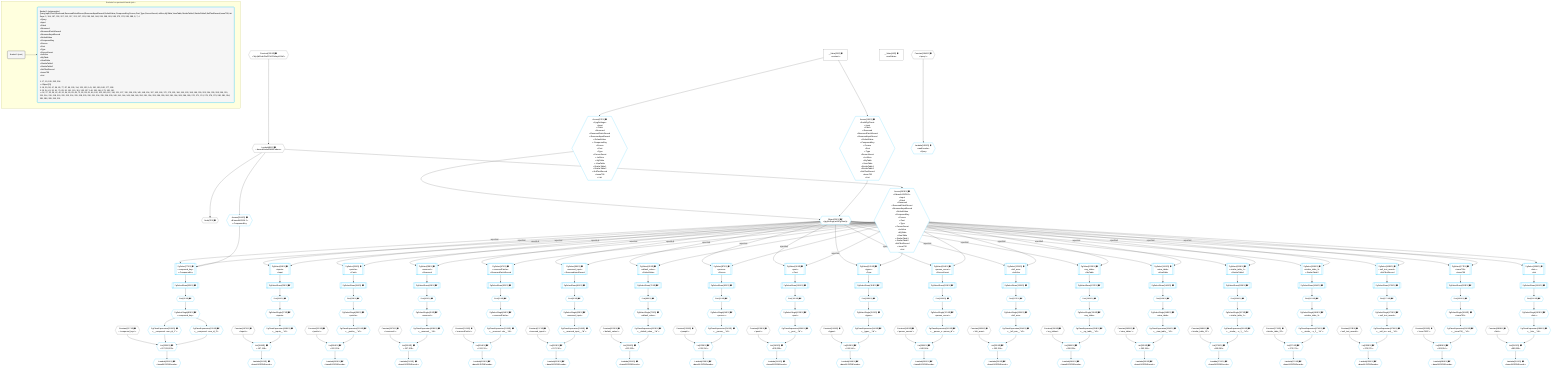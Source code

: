 %%{init: {'themeVariables': { 'fontSize': '12px'}}}%%
graph TD
    classDef path fill:#eee,stroke:#000,color:#000
    classDef plan fill:#fff,stroke-width:1px,color:#000
    classDef itemplan fill:#fff,stroke-width:2px,color:#000
    classDef unbatchedplan fill:#dff,stroke-width:1px,color:#000
    classDef sideeffectplan fill:#fcc,stroke-width:2px,color:#000
    classDef bucket fill:#f6f6f6,color:#000,stroke-width:2px,text-align:left

    subgraph "Buckets for queries/v4/node-just-c"
    Bucket0("Bucket 0 (root)"):::bucket
    Bucket1("Bucket 1 (polymorphic)<br />Query,Input,Patch,Reserved,ReservedPatchRecord,ReservedInputRecord,DefaultValue,CompoundKey,Person,Post,Type,PersonSecret,LeftArm,MyTable,ViewTable,SimilarTable1,SimilarTable2,NullTestRecord,Issue756,List<br />Deps: 2, 194, 197, 202, 207, 212, 217, 222, 227, 233, 238, 243, 248, 253, 258, 263, 268, 273, 278, 283, 288, 8, 7, 4<br />ᐳQuery<br />ᐳInput<br />ᐳPatch<br />ᐳReserved<br />ᐳReservedPatchRecord<br />ᐳReservedInputRecord<br />ᐳDefaultValue<br />ᐳCompoundKey<br />ᐳPerson<br />ᐳPost<br />ᐳType<br />ᐳPersonSecret<br />ᐳLeftArm<br />ᐳMyTable<br />ᐳViewTable<br />ᐳSimilarTable1<br />ᐳSimilarTable2<br />ᐳNullTestRecord<br />ᐳIssue756<br />ᐳList<br /><br />1: 17, 19, 195, 293, 294<br />ᐳ: Object[21]<br />2: 16, 29, 38, 47, 56, 65, 77, 87, 96, 105, 114, 123, 132, 141, 150, 159, 168, 177, 186<br />3: 25, 34, 43, 52, 61, 70, 83, 92, 101, 110, 119, 128, 137, 146, 155, 164, 173, 182, 191<br />ᐳ: 24, 27, 33, 36, 42, 45, 51, 54, 60, 63, 69, 72, 82, 85, 91, 94, 100, 103, 109, 112, 118, 121, 127, 130, 136, 139, 145, 148, 154, 157, 163, 166, 172, 175, 181, 184, 190, 193, 198, 199, 200, 203, 204, 205, 208, 209, 210, 213, 214, 215, 218, 219, 220, 223, 224, 225, 228, 229, 230, 231, 234, 235, 236, 239, 240, 241, 244, 245, 246, 249, 250, 251, 254, 255, 256, 259, 260, 261, 264, 265, 266, 269, 270, 271, 274, 275, 276, 279, 280, 281, 284, 285, 286, 289, 290, 291"):::bucket
    end
    Bucket0 --> Bucket1

    %% plan dependencies
    Node7{{"Node[7∈0] ➊"}}:::plan
    Lambda8{{"Lambda[8∈0] ➊<br />ᐸdecodeNodeIdWithCodecsᐳ"}}:::plan
    Lambda8 --> Node7
    Constant295{{"Constant[295∈0] ➊<br />ᐸ'WyJjb21wb3VuZF9rZXlzIiwyLDNd'ᐳ"}}:::plan
    Constant295 --> Lambda8
    __Value2["__Value[2∈0] ➊<br />ᐸcontextᐳ"]:::plan
    __Value4["__Value[4∈0] ➊<br />ᐸrootValueᐳ"]:::plan
    Constant194{{"Constant[194∈0] ➊<br />ᐸ'query'ᐳ"}}:::plan
    Constant197{{"Constant[197∈0] ➊<br />ᐸ'inputs'ᐳ"}}:::plan
    Constant202{{"Constant[202∈0] ➊<br />ᐸ'patchs'ᐳ"}}:::plan
    Constant207{{"Constant[207∈0] ➊<br />ᐸ'reserveds'ᐳ"}}:::plan
    Constant212{{"Constant[212∈0] ➊<br />ᐸ'reservedPatchs'ᐳ"}}:::plan
    Constant217{{"Constant[217∈0] ➊<br />ᐸ'reserved_inputs'ᐳ"}}:::plan
    Constant222{{"Constant[222∈0] ➊<br />ᐸ'default_values'ᐳ"}}:::plan
    Constant227{{"Constant[227∈0] ➊<br />ᐸ'compound_keys'ᐳ"}}:::plan
    Constant233{{"Constant[233∈0] ➊<br />ᐸ'people'ᐳ"}}:::plan
    Constant238{{"Constant[238∈0] ➊<br />ᐸ'posts'ᐳ"}}:::plan
    Constant243{{"Constant[243∈0] ➊<br />ᐸ'types'ᐳ"}}:::plan
    Constant248{{"Constant[248∈0] ➊<br />ᐸ'person_secrets'ᐳ"}}:::plan
    Constant253{{"Constant[253∈0] ➊<br />ᐸ'left_arms'ᐳ"}}:::plan
    Constant258{{"Constant[258∈0] ➊<br />ᐸ'my_tables'ᐳ"}}:::plan
    Constant263{{"Constant[263∈0] ➊<br />ᐸ'view_tables'ᐳ"}}:::plan
    Constant268{{"Constant[268∈0] ➊<br />ᐸ'similar_table_1S'ᐳ"}}:::plan
    Constant273{{"Constant[273∈0] ➊<br />ᐸ'similar_table_2S'ᐳ"}}:::plan
    Constant278{{"Constant[278∈0] ➊<br />ᐸ'null_test_records'ᐳ"}}:::plan
    Constant283{{"Constant[283∈0] ➊<br />ᐸ'issue756S'ᐳ"}}:::plan
    Constant288{{"Constant[288∈0] ➊<br />ᐸ'lists'ᐳ"}}:::plan
    PgSelect77[["PgSelect[77∈1] ➊<br />ᐸcompound_keyᐳ<br />ᐳCompoundKey"]]:::plan
    Object21{{"Object[21∈1] ➊^<br />ᐸ{pgSettings,withPgClient}ᐳ"}}:::plan
    Access293{{"Access[293∈1] ➊<br />ᐸ8.base64JSON.1ᐳ<br />ᐳInput<br />ᐳPatch<br />ᐳReserved<br />ᐳReservedPatchRecord<br />ᐳReservedInputRecord<br />ᐳDefaultValue<br />ᐳCompoundKey<br />ᐳPerson<br />ᐳPost<br />ᐳType<br />ᐳPersonSecret<br />ᐳLeftArm<br />ᐳMyTable<br />ᐳViewTable<br />ᐳSimilarTable1<br />ᐳSimilarTable2<br />ᐳNullTestRecord<br />ᐳIssue756<br />ᐳList"}}:::plan
    Access294{{"Access[294∈1] ➊<br />ᐸ8.base64JSON.2ᐳ<br />ᐳCompoundKey"}}:::plan
    Object21 -->|rejectNull| PgSelect77
    Access293 -->|rejectNull| PgSelect77
    Access294 --> PgSelect77
    List230{{"List[230∈1] ➊^<br />ᐸ227,228,229ᐳ"}}:::plan
    PgClassExpression228{{"PgClassExpression[228∈1] ➊^<br />ᐸ__compound...rson_id_1”ᐳ"}}:::plan
    PgClassExpression229{{"PgClassExpression[229∈1] ➊^<br />ᐸ__compound...rson_id_2”ᐳ"}}:::plan
    Constant227 & PgClassExpression228 & PgClassExpression229 --> List230
    PgSelect16[["PgSelect[16∈1] ➊<br />ᐸinputsᐳ<br />ᐳInput"]]:::plan
    Object21 -->|rejectNull| PgSelect16
    Access293 --> PgSelect16
    Access17{{"Access[17∈1] ➊<br />ᐸ2.pgSettingsᐳ<br />ᐳInput<br />ᐳPatch<br />ᐳReserved<br />ᐳReservedPatchRecord<br />ᐳReservedInputRecord<br />ᐳDefaultValue<br />ᐳCompoundKey<br />ᐳPerson<br />ᐳPost<br />ᐳType<br />ᐳPersonSecret<br />ᐳLeftArm<br />ᐳMyTable<br />ᐳViewTable<br />ᐳSimilarTable1<br />ᐳSimilarTable2<br />ᐳNullTestRecord<br />ᐳIssue756<br />ᐳList"}}:::plan
    Access19{{"Access[19∈1] ➊<br />ᐸ2.withPgClientᐳ<br />ᐳInput<br />ᐳPatch<br />ᐳReserved<br />ᐳReservedPatchRecord<br />ᐳReservedInputRecord<br />ᐳDefaultValue<br />ᐳCompoundKey<br />ᐳPerson<br />ᐳPost<br />ᐳType<br />ᐳPersonSecret<br />ᐳLeftArm<br />ᐳMyTable<br />ᐳViewTable<br />ᐳSimilarTable1<br />ᐳSimilarTable2<br />ᐳNullTestRecord<br />ᐳIssue756<br />ᐳList"}}:::plan
    Access17 & Access19 --> Object21
    PgSelect29[["PgSelect[29∈1] ➊<br />ᐸpatchsᐳ<br />ᐳPatch"]]:::plan
    Object21 -->|rejectNull| PgSelect29
    Access293 --> PgSelect29
    PgSelect38[["PgSelect[38∈1] ➊<br />ᐸreservedᐳ<br />ᐳReserved"]]:::plan
    Object21 -->|rejectNull| PgSelect38
    Access293 --> PgSelect38
    PgSelect47[["PgSelect[47∈1] ➊<br />ᐸreservedPatchsᐳ<br />ᐳReservedPatchRecord"]]:::plan
    Object21 -->|rejectNull| PgSelect47
    Access293 --> PgSelect47
    PgSelect56[["PgSelect[56∈1] ➊<br />ᐸreserved_inputᐳ<br />ᐳReservedInputRecord"]]:::plan
    Object21 -->|rejectNull| PgSelect56
    Access293 --> PgSelect56
    PgSelect65[["PgSelect[65∈1] ➊<br />ᐸdefault_valueᐳ<br />ᐳDefaultValue"]]:::plan
    Object21 -->|rejectNull| PgSelect65
    Access293 --> PgSelect65
    PgSelect87[["PgSelect[87∈1] ➊<br />ᐸpersonᐳ<br />ᐳPerson"]]:::plan
    Object21 -->|rejectNull| PgSelect87
    Access293 --> PgSelect87
    PgSelect96[["PgSelect[96∈1] ➊<br />ᐸpostᐳ<br />ᐳPost"]]:::plan
    Object21 -->|rejectNull| PgSelect96
    Access293 --> PgSelect96
    PgSelect105[["PgSelect[105∈1] ➊<br />ᐸtypesᐳ<br />ᐳType"]]:::plan
    Object21 -->|rejectNull| PgSelect105
    Access293 --> PgSelect105
    PgSelect114[["PgSelect[114∈1] ➊<br />ᐸperson_secretᐳ<br />ᐳPersonSecret"]]:::plan
    Object21 -->|rejectNull| PgSelect114
    Access293 --> PgSelect114
    PgSelect123[["PgSelect[123∈1] ➊<br />ᐸleft_armᐳ<br />ᐳLeftArm"]]:::plan
    Object21 -->|rejectNull| PgSelect123
    Access293 --> PgSelect123
    PgSelect132[["PgSelect[132∈1] ➊<br />ᐸmy_tableᐳ<br />ᐳMyTable"]]:::plan
    Object21 -->|rejectNull| PgSelect132
    Access293 --> PgSelect132
    PgSelect141[["PgSelect[141∈1] ➊<br />ᐸview_tableᐳ<br />ᐳViewTable"]]:::plan
    Object21 -->|rejectNull| PgSelect141
    Access293 --> PgSelect141
    PgSelect150[["PgSelect[150∈1] ➊<br />ᐸsimilar_table_1ᐳ<br />ᐳSimilarTable1"]]:::plan
    Object21 -->|rejectNull| PgSelect150
    Access293 --> PgSelect150
    PgSelect159[["PgSelect[159∈1] ➊<br />ᐸsimilar_table_2ᐳ<br />ᐳSimilarTable2"]]:::plan
    Object21 -->|rejectNull| PgSelect159
    Access293 --> PgSelect159
    PgSelect168[["PgSelect[168∈1] ➊<br />ᐸnull_test_recordᐳ<br />ᐳNullTestRecord"]]:::plan
    Object21 -->|rejectNull| PgSelect168
    Access293 --> PgSelect168
    PgSelect177[["PgSelect[177∈1] ➊<br />ᐸissue756ᐳ<br />ᐳIssue756"]]:::plan
    Object21 -->|rejectNull| PgSelect177
    Access293 --> PgSelect177
    PgSelect186[["PgSelect[186∈1] ➊<br />ᐸlistsᐳ<br />ᐳList"]]:::plan
    Object21 -->|rejectNull| PgSelect186
    Access293 --> PgSelect186
    List199{{"List[199∈1] ➊^<br />ᐸ197,198ᐳ"}}:::plan
    PgClassExpression198{{"PgClassExpression[198∈1] ➊^<br />ᐸ__inputs__.”id”ᐳ"}}:::plan
    Constant197 & PgClassExpression198 --> List199
    List204{{"List[204∈1] ➊^<br />ᐸ202,203ᐳ"}}:::plan
    PgClassExpression203{{"PgClassExpression[203∈1] ➊^<br />ᐸ__patchs__.”id”ᐳ"}}:::plan
    Constant202 & PgClassExpression203 --> List204
    List209{{"List[209∈1] ➊^<br />ᐸ207,208ᐳ"}}:::plan
    PgClassExpression208{{"PgClassExpression[208∈1] ➊^<br />ᐸ__reserved__.”id”ᐳ"}}:::plan
    Constant207 & PgClassExpression208 --> List209
    List214{{"List[214∈1] ➊^<br />ᐸ212,213ᐳ"}}:::plan
    PgClassExpression213{{"PgClassExpression[213∈1] ➊^<br />ᐸ__reserved...chs__.”id”ᐳ"}}:::plan
    Constant212 & PgClassExpression213 --> List214
    List219{{"List[219∈1] ➊^<br />ᐸ217,218ᐳ"}}:::plan
    PgClassExpression218{{"PgClassExpression[218∈1] ➊^<br />ᐸ__reserved_input__.”id”ᐳ"}}:::plan
    Constant217 & PgClassExpression218 --> List219
    List224{{"List[224∈1] ➊^<br />ᐸ222,223ᐳ"}}:::plan
    PgClassExpression223{{"PgClassExpression[223∈1] ➊^<br />ᐸ__default_value__.”id”ᐳ"}}:::plan
    Constant222 & PgClassExpression223 --> List224
    List235{{"List[235∈1] ➊^<br />ᐸ233,234ᐳ"}}:::plan
    PgClassExpression234{{"PgClassExpression[234∈1] ➊^<br />ᐸ__person__.”id”ᐳ"}}:::plan
    Constant233 & PgClassExpression234 --> List235
    List240{{"List[240∈1] ➊^<br />ᐸ238,239ᐳ"}}:::plan
    PgClassExpression239{{"PgClassExpression[239∈1] ➊^<br />ᐸ__post__.”id”ᐳ"}}:::plan
    Constant238 & PgClassExpression239 --> List240
    List245{{"List[245∈1] ➊^<br />ᐸ243,244ᐳ"}}:::plan
    PgClassExpression244{{"PgClassExpression[244∈1] ➊^<br />ᐸ__types__.”id”ᐳ"}}:::plan
    Constant243 & PgClassExpression244 --> List245
    List250{{"List[250∈1] ➊^<br />ᐸ248,249ᐳ"}}:::plan
    PgClassExpression249{{"PgClassExpression[249∈1] ➊^<br />ᐸ__person_s...person_id”ᐳ"}}:::plan
    Constant248 & PgClassExpression249 --> List250
    List255{{"List[255∈1] ➊^<br />ᐸ253,254ᐳ"}}:::plan
    PgClassExpression254{{"PgClassExpression[254∈1] ➊^<br />ᐸ__left_arm__.”id”ᐳ"}}:::plan
    Constant253 & PgClassExpression254 --> List255
    List260{{"List[260∈1] ➊^<br />ᐸ258,259ᐳ"}}:::plan
    PgClassExpression259{{"PgClassExpression[259∈1] ➊^<br />ᐸ__my_table__.”id”ᐳ"}}:::plan
    Constant258 & PgClassExpression259 --> List260
    List265{{"List[265∈1] ➊^<br />ᐸ263,264ᐳ"}}:::plan
    PgClassExpression264{{"PgClassExpression[264∈1] ➊^<br />ᐸ__view_table__.”id”ᐳ"}}:::plan
    Constant263 & PgClassExpression264 --> List265
    List270{{"List[270∈1] ➊^<br />ᐸ268,269ᐳ"}}:::plan
    PgClassExpression269{{"PgClassExpression[269∈1] ➊^<br />ᐸ__similar_...e_1__.”id”ᐳ"}}:::plan
    Constant268 & PgClassExpression269 --> List270
    List275{{"List[275∈1] ➊^<br />ᐸ273,274ᐳ"}}:::plan
    PgClassExpression274{{"PgClassExpression[274∈1] ➊^<br />ᐸ__similar_...e_2__.”id”ᐳ"}}:::plan
    Constant273 & PgClassExpression274 --> List275
    List280{{"List[280∈1] ➊^<br />ᐸ278,279ᐳ"}}:::plan
    PgClassExpression279{{"PgClassExpression[279∈1] ➊^<br />ᐸ__null_tes...ord__.”id”ᐳ"}}:::plan
    Constant278 & PgClassExpression279 --> List280
    List285{{"List[285∈1] ➊^<br />ᐸ283,284ᐳ"}}:::plan
    PgClassExpression284{{"PgClassExpression[284∈1] ➊^<br />ᐸ__issue756__.”id”ᐳ"}}:::plan
    Constant283 & PgClassExpression284 --> List285
    List290{{"List[290∈1] ➊^<br />ᐸ288,289ᐳ"}}:::plan
    PgClassExpression289{{"PgClassExpression[289∈1] ➊^<br />ᐸ__lists__.”id”ᐳ"}}:::plan
    Constant288 & PgClassExpression289 --> List290
    __Value2 --> Access17
    __Value2 --> Access19
    First24{{"First[24∈1] ➊^"}}:::plan
    PgSelectRows25[["PgSelectRows[25∈1] ➊^"]]:::plan
    PgSelectRows25 --> First24
    PgSelect16 --> PgSelectRows25
    PgSelectSingle27{{"PgSelectSingle[27∈1] ➊^<br />ᐸinputsᐳ"}}:::plan
    First24 --> PgSelectSingle27
    First33{{"First[33∈1] ➊^"}}:::plan
    PgSelectRows34[["PgSelectRows[34∈1] ➊^"]]:::plan
    PgSelectRows34 --> First33
    PgSelect29 --> PgSelectRows34
    PgSelectSingle36{{"PgSelectSingle[36∈1] ➊^<br />ᐸpatchsᐳ"}}:::plan
    First33 --> PgSelectSingle36
    First42{{"First[42∈1] ➊^"}}:::plan
    PgSelectRows43[["PgSelectRows[43∈1] ➊^"]]:::plan
    PgSelectRows43 --> First42
    PgSelect38 --> PgSelectRows43
    PgSelectSingle45{{"PgSelectSingle[45∈1] ➊^<br />ᐸreservedᐳ"}}:::plan
    First42 --> PgSelectSingle45
    First51{{"First[51∈1] ➊^"}}:::plan
    PgSelectRows52[["PgSelectRows[52∈1] ➊^"]]:::plan
    PgSelectRows52 --> First51
    PgSelect47 --> PgSelectRows52
    PgSelectSingle54{{"PgSelectSingle[54∈1] ➊^<br />ᐸreservedPatchsᐳ"}}:::plan
    First51 --> PgSelectSingle54
    First60{{"First[60∈1] ➊^"}}:::plan
    PgSelectRows61[["PgSelectRows[61∈1] ➊^"]]:::plan
    PgSelectRows61 --> First60
    PgSelect56 --> PgSelectRows61
    PgSelectSingle63{{"PgSelectSingle[63∈1] ➊^<br />ᐸreserved_inputᐳ"}}:::plan
    First60 --> PgSelectSingle63
    First69{{"First[69∈1] ➊^"}}:::plan
    PgSelectRows70[["PgSelectRows[70∈1] ➊^"]]:::plan
    PgSelectRows70 --> First69
    PgSelect65 --> PgSelectRows70
    PgSelectSingle72{{"PgSelectSingle[72∈1] ➊^<br />ᐸdefault_valueᐳ"}}:::plan
    First69 --> PgSelectSingle72
    First82{{"First[82∈1] ➊^"}}:::plan
    PgSelectRows83[["PgSelectRows[83∈1] ➊^"]]:::plan
    PgSelectRows83 --> First82
    PgSelect77 --> PgSelectRows83
    PgSelectSingle85{{"PgSelectSingle[85∈1] ➊^<br />ᐸcompound_keyᐳ"}}:::plan
    First82 --> PgSelectSingle85
    First91{{"First[91∈1] ➊^"}}:::plan
    PgSelectRows92[["PgSelectRows[92∈1] ➊^"]]:::plan
    PgSelectRows92 --> First91
    PgSelect87 --> PgSelectRows92
    PgSelectSingle94{{"PgSelectSingle[94∈1] ➊^<br />ᐸpersonᐳ"}}:::plan
    First91 --> PgSelectSingle94
    First100{{"First[100∈1] ➊^"}}:::plan
    PgSelectRows101[["PgSelectRows[101∈1] ➊^"]]:::plan
    PgSelectRows101 --> First100
    PgSelect96 --> PgSelectRows101
    PgSelectSingle103{{"PgSelectSingle[103∈1] ➊^<br />ᐸpostᐳ"}}:::plan
    First100 --> PgSelectSingle103
    First109{{"First[109∈1] ➊^"}}:::plan
    PgSelectRows110[["PgSelectRows[110∈1] ➊^"]]:::plan
    PgSelectRows110 --> First109
    PgSelect105 --> PgSelectRows110
    PgSelectSingle112{{"PgSelectSingle[112∈1] ➊^<br />ᐸtypesᐳ"}}:::plan
    First109 --> PgSelectSingle112
    First118{{"First[118∈1] ➊^"}}:::plan
    PgSelectRows119[["PgSelectRows[119∈1] ➊^"]]:::plan
    PgSelectRows119 --> First118
    PgSelect114 --> PgSelectRows119
    PgSelectSingle121{{"PgSelectSingle[121∈1] ➊^<br />ᐸperson_secretᐳ"}}:::plan
    First118 --> PgSelectSingle121
    First127{{"First[127∈1] ➊^"}}:::plan
    PgSelectRows128[["PgSelectRows[128∈1] ➊^"]]:::plan
    PgSelectRows128 --> First127
    PgSelect123 --> PgSelectRows128
    PgSelectSingle130{{"PgSelectSingle[130∈1] ➊^<br />ᐸleft_armᐳ"}}:::plan
    First127 --> PgSelectSingle130
    First136{{"First[136∈1] ➊^"}}:::plan
    PgSelectRows137[["PgSelectRows[137∈1] ➊^"]]:::plan
    PgSelectRows137 --> First136
    PgSelect132 --> PgSelectRows137
    PgSelectSingle139{{"PgSelectSingle[139∈1] ➊^<br />ᐸmy_tableᐳ"}}:::plan
    First136 --> PgSelectSingle139
    First145{{"First[145∈1] ➊^"}}:::plan
    PgSelectRows146[["PgSelectRows[146∈1] ➊^"]]:::plan
    PgSelectRows146 --> First145
    PgSelect141 --> PgSelectRows146
    PgSelectSingle148{{"PgSelectSingle[148∈1] ➊^<br />ᐸview_tableᐳ"}}:::plan
    First145 --> PgSelectSingle148
    First154{{"First[154∈1] ➊^"}}:::plan
    PgSelectRows155[["PgSelectRows[155∈1] ➊^"]]:::plan
    PgSelectRows155 --> First154
    PgSelect150 --> PgSelectRows155
    PgSelectSingle157{{"PgSelectSingle[157∈1] ➊^<br />ᐸsimilar_table_1ᐳ"}}:::plan
    First154 --> PgSelectSingle157
    First163{{"First[163∈1] ➊^"}}:::plan
    PgSelectRows164[["PgSelectRows[164∈1] ➊^"]]:::plan
    PgSelectRows164 --> First163
    PgSelect159 --> PgSelectRows164
    PgSelectSingle166{{"PgSelectSingle[166∈1] ➊^<br />ᐸsimilar_table_2ᐳ"}}:::plan
    First163 --> PgSelectSingle166
    First172{{"First[172∈1] ➊^"}}:::plan
    PgSelectRows173[["PgSelectRows[173∈1] ➊^"]]:::plan
    PgSelectRows173 --> First172
    PgSelect168 --> PgSelectRows173
    PgSelectSingle175{{"PgSelectSingle[175∈1] ➊^<br />ᐸnull_test_recordᐳ"}}:::plan
    First172 --> PgSelectSingle175
    First181{{"First[181∈1] ➊^"}}:::plan
    PgSelectRows182[["PgSelectRows[182∈1] ➊^"]]:::plan
    PgSelectRows182 --> First181
    PgSelect177 --> PgSelectRows182
    PgSelectSingle184{{"PgSelectSingle[184∈1] ➊^<br />ᐸissue756ᐳ"}}:::plan
    First181 --> PgSelectSingle184
    First190{{"First[190∈1] ➊^"}}:::plan
    PgSelectRows191[["PgSelectRows[191∈1] ➊^"]]:::plan
    PgSelectRows191 --> First190
    PgSelect186 --> PgSelectRows191
    PgSelectSingle193{{"PgSelectSingle[193∈1] ➊^<br />ᐸlistsᐳ"}}:::plan
    First190 --> PgSelectSingle193
    Lambda195{{"Lambda[195∈1] ➊<br />ᐸrawEncodeᐳ<br />ᐳQuery"}}:::plan
    Constant194 --> Lambda195
    PgSelectSingle27 --> PgClassExpression198
    Lambda200{{"Lambda[200∈1] ➊^<br />ᐸbase64JSONEncodeᐳ"}}:::plan
    List199 --> Lambda200
    PgSelectSingle36 --> PgClassExpression203
    Lambda205{{"Lambda[205∈1] ➊^<br />ᐸbase64JSONEncodeᐳ"}}:::plan
    List204 --> Lambda205
    PgSelectSingle45 --> PgClassExpression208
    Lambda210{{"Lambda[210∈1] ➊^<br />ᐸbase64JSONEncodeᐳ"}}:::plan
    List209 --> Lambda210
    PgSelectSingle54 --> PgClassExpression213
    Lambda215{{"Lambda[215∈1] ➊^<br />ᐸbase64JSONEncodeᐳ"}}:::plan
    List214 --> Lambda215
    PgSelectSingle63 --> PgClassExpression218
    Lambda220{{"Lambda[220∈1] ➊^<br />ᐸbase64JSONEncodeᐳ"}}:::plan
    List219 --> Lambda220
    PgSelectSingle72 --> PgClassExpression223
    Lambda225{{"Lambda[225∈1] ➊^<br />ᐸbase64JSONEncodeᐳ"}}:::plan
    List224 --> Lambda225
    PgSelectSingle85 --> PgClassExpression228
    PgSelectSingle85 --> PgClassExpression229
    Lambda231{{"Lambda[231∈1] ➊^<br />ᐸbase64JSONEncodeᐳ"}}:::plan
    List230 --> Lambda231
    PgSelectSingle94 --> PgClassExpression234
    Lambda236{{"Lambda[236∈1] ➊^<br />ᐸbase64JSONEncodeᐳ"}}:::plan
    List235 --> Lambda236
    PgSelectSingle103 --> PgClassExpression239
    Lambda241{{"Lambda[241∈1] ➊^<br />ᐸbase64JSONEncodeᐳ"}}:::plan
    List240 --> Lambda241
    PgSelectSingle112 --> PgClassExpression244
    Lambda246{{"Lambda[246∈1] ➊^<br />ᐸbase64JSONEncodeᐳ"}}:::plan
    List245 --> Lambda246
    PgSelectSingle121 --> PgClassExpression249
    Lambda251{{"Lambda[251∈1] ➊^<br />ᐸbase64JSONEncodeᐳ"}}:::plan
    List250 --> Lambda251
    PgSelectSingle130 --> PgClassExpression254
    Lambda256{{"Lambda[256∈1] ➊^<br />ᐸbase64JSONEncodeᐳ"}}:::plan
    List255 --> Lambda256
    PgSelectSingle139 --> PgClassExpression259
    Lambda261{{"Lambda[261∈1] ➊^<br />ᐸbase64JSONEncodeᐳ"}}:::plan
    List260 --> Lambda261
    PgSelectSingle148 --> PgClassExpression264
    Lambda266{{"Lambda[266∈1] ➊^<br />ᐸbase64JSONEncodeᐳ"}}:::plan
    List265 --> Lambda266
    PgSelectSingle157 --> PgClassExpression269
    Lambda271{{"Lambda[271∈1] ➊^<br />ᐸbase64JSONEncodeᐳ"}}:::plan
    List270 --> Lambda271
    PgSelectSingle166 --> PgClassExpression274
    Lambda276{{"Lambda[276∈1] ➊^<br />ᐸbase64JSONEncodeᐳ"}}:::plan
    List275 --> Lambda276
    PgSelectSingle175 --> PgClassExpression279
    Lambda281{{"Lambda[281∈1] ➊^<br />ᐸbase64JSONEncodeᐳ"}}:::plan
    List280 --> Lambda281
    PgSelectSingle184 --> PgClassExpression284
    Lambda286{{"Lambda[286∈1] ➊^<br />ᐸbase64JSONEncodeᐳ"}}:::plan
    List285 --> Lambda286
    PgSelectSingle193 --> PgClassExpression289
    Lambda291{{"Lambda[291∈1] ➊^<br />ᐸbase64JSONEncodeᐳ"}}:::plan
    List290 --> Lambda291
    Lambda8 --> Access293
    Lambda8 --> Access294

    %% define steps
    classDef bucket0 stroke:#696969
    class Bucket0,__Value2,__Value4,Node7,Lambda8,Constant194,Constant197,Constant202,Constant207,Constant212,Constant217,Constant222,Constant227,Constant233,Constant238,Constant243,Constant248,Constant253,Constant258,Constant263,Constant268,Constant273,Constant278,Constant283,Constant288,Constant295 bucket0
    classDef bucket1 stroke:#00bfff
    class Bucket1,PgSelect16,Access17,Access19,Object21,First24,PgSelectRows25,PgSelectSingle27,PgSelect29,First33,PgSelectRows34,PgSelectSingle36,PgSelect38,First42,PgSelectRows43,PgSelectSingle45,PgSelect47,First51,PgSelectRows52,PgSelectSingle54,PgSelect56,First60,PgSelectRows61,PgSelectSingle63,PgSelect65,First69,PgSelectRows70,PgSelectSingle72,PgSelect77,First82,PgSelectRows83,PgSelectSingle85,PgSelect87,First91,PgSelectRows92,PgSelectSingle94,PgSelect96,First100,PgSelectRows101,PgSelectSingle103,PgSelect105,First109,PgSelectRows110,PgSelectSingle112,PgSelect114,First118,PgSelectRows119,PgSelectSingle121,PgSelect123,First127,PgSelectRows128,PgSelectSingle130,PgSelect132,First136,PgSelectRows137,PgSelectSingle139,PgSelect141,First145,PgSelectRows146,PgSelectSingle148,PgSelect150,First154,PgSelectRows155,PgSelectSingle157,PgSelect159,First163,PgSelectRows164,PgSelectSingle166,PgSelect168,First172,PgSelectRows173,PgSelectSingle175,PgSelect177,First181,PgSelectRows182,PgSelectSingle184,PgSelect186,First190,PgSelectRows191,PgSelectSingle193,Lambda195,PgClassExpression198,List199,Lambda200,PgClassExpression203,List204,Lambda205,PgClassExpression208,List209,Lambda210,PgClassExpression213,List214,Lambda215,PgClassExpression218,List219,Lambda220,PgClassExpression223,List224,Lambda225,PgClassExpression228,PgClassExpression229,List230,Lambda231,PgClassExpression234,List235,Lambda236,PgClassExpression239,List240,Lambda241,PgClassExpression244,List245,Lambda246,PgClassExpression249,List250,Lambda251,PgClassExpression254,List255,Lambda256,PgClassExpression259,List260,Lambda261,PgClassExpression264,List265,Lambda266,PgClassExpression269,List270,Lambda271,PgClassExpression274,List275,Lambda276,PgClassExpression279,List280,Lambda281,PgClassExpression284,List285,Lambda286,PgClassExpression289,List290,Lambda291,Access293,Access294 bucket1